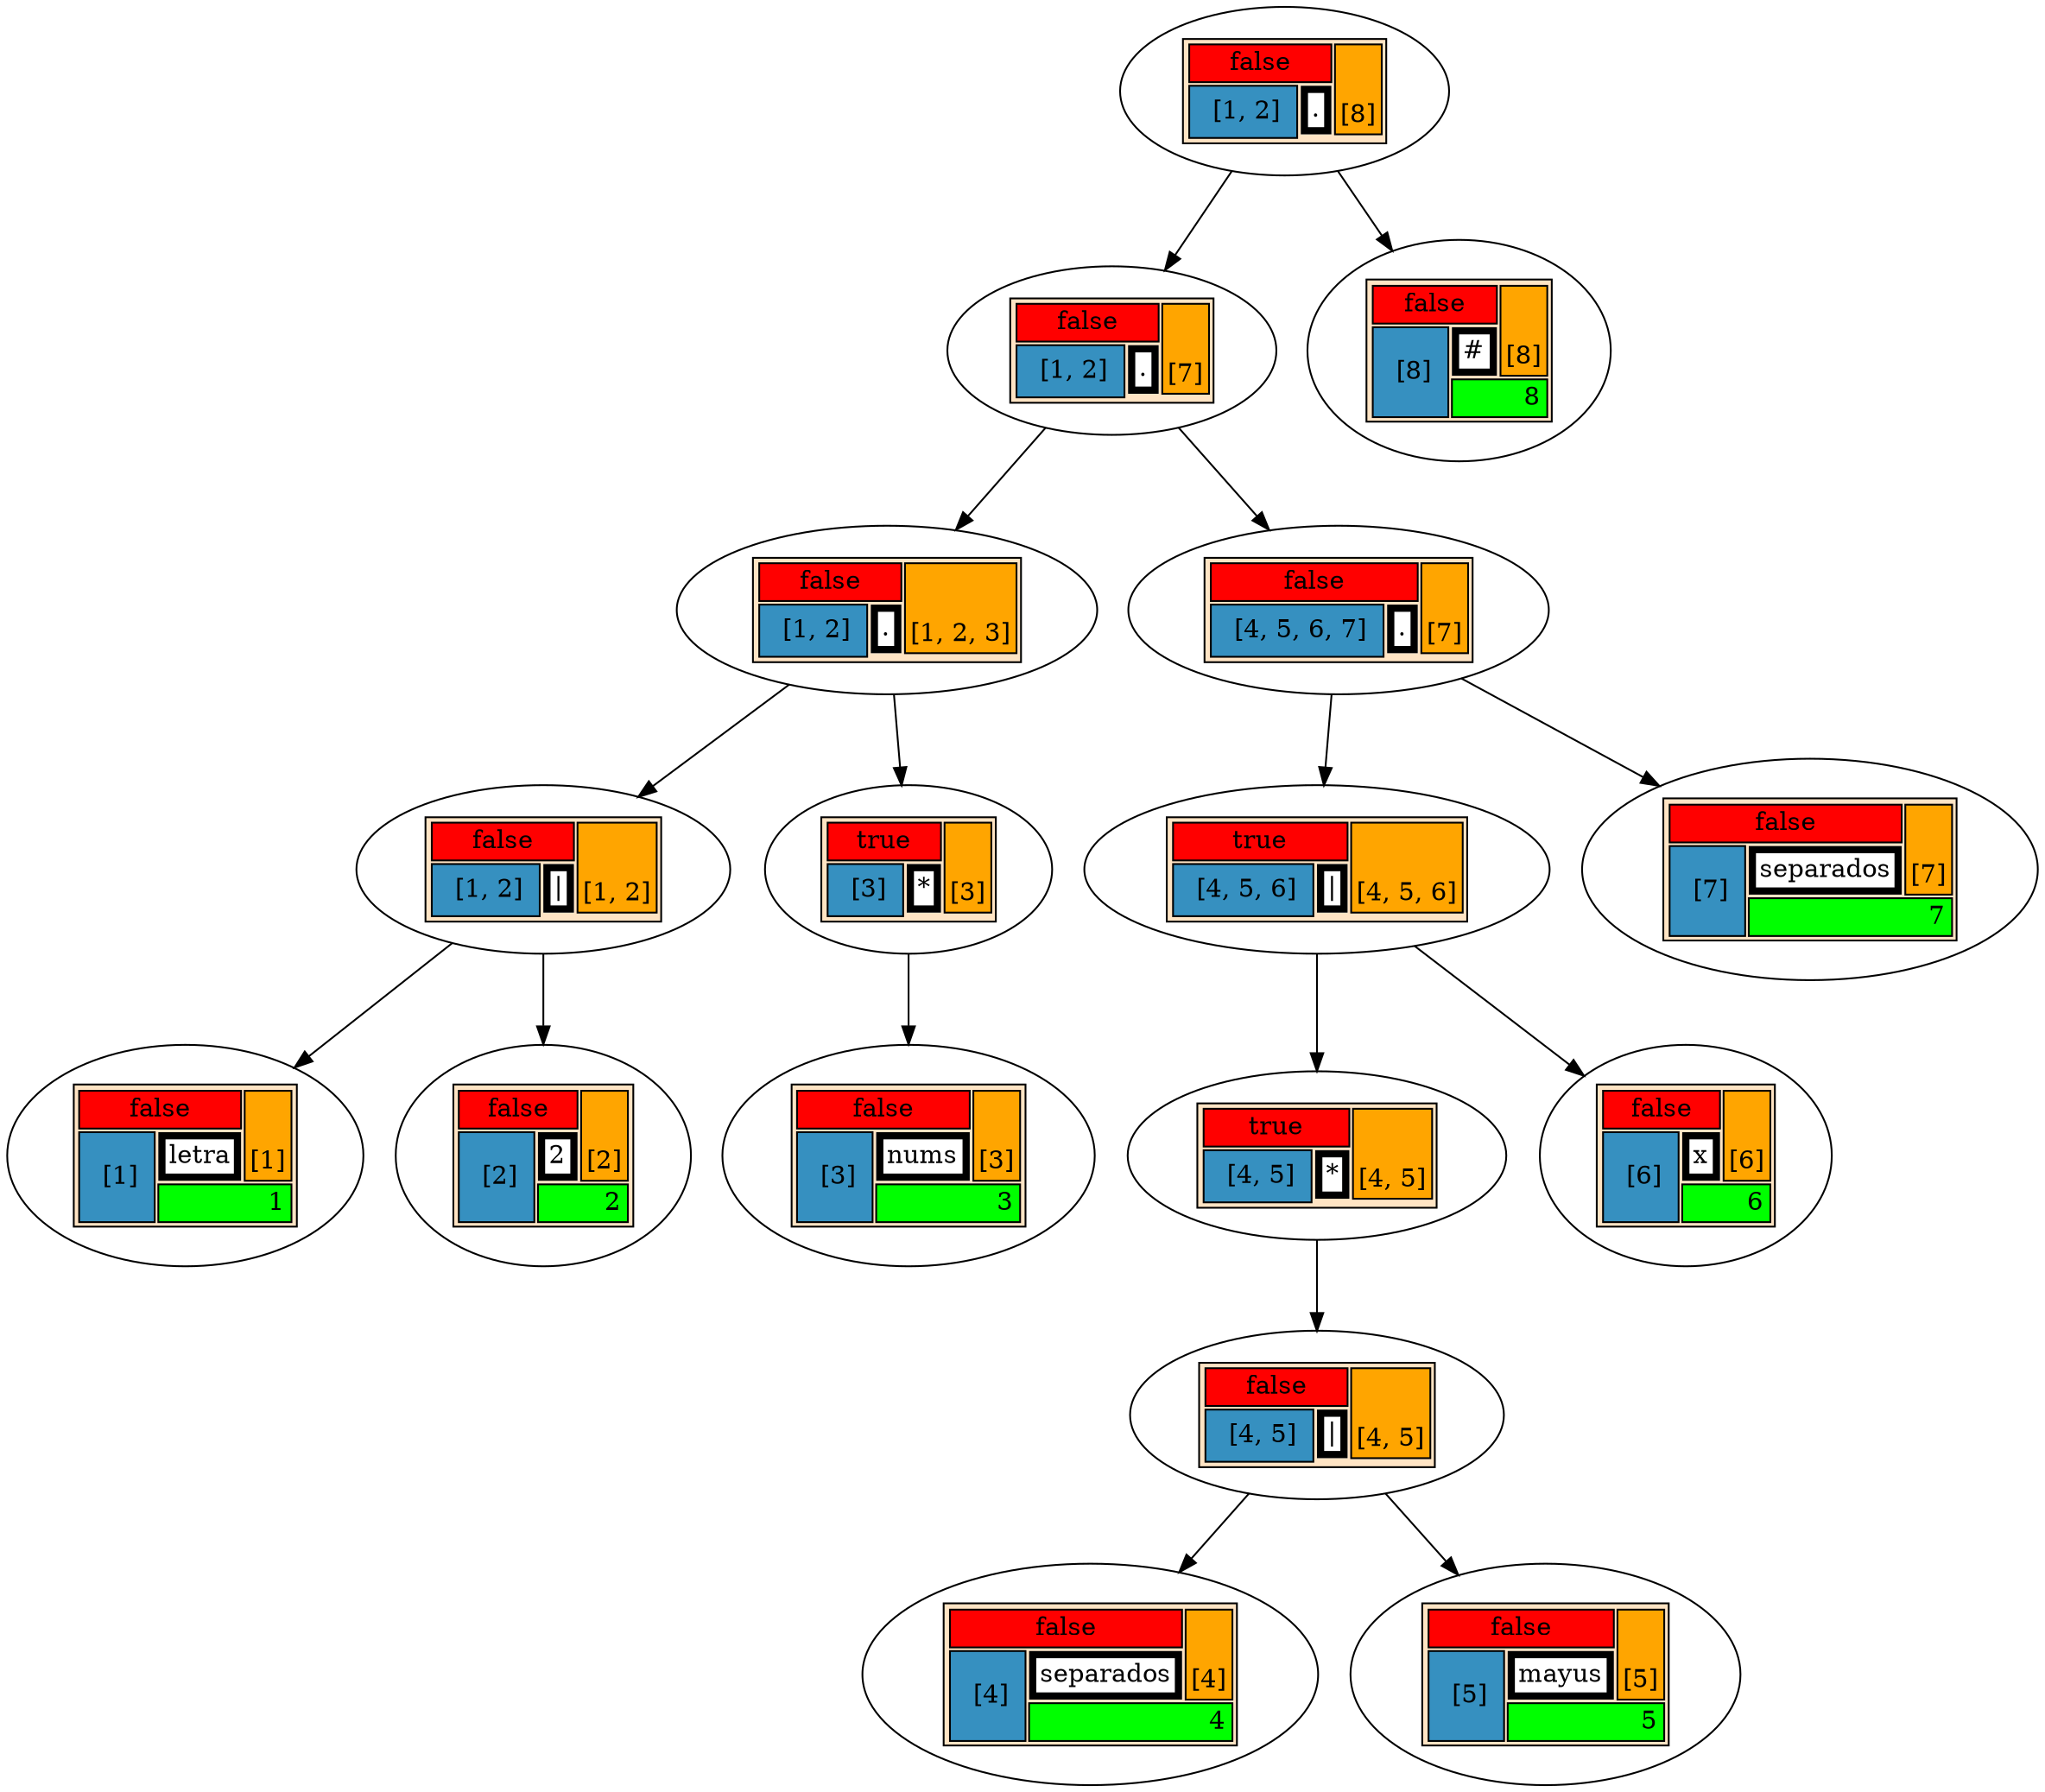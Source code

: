 digraph Arbol_Sintactico {

n1[
   label=<
<TABLE BGCOLOR="bisque">
<TR>
 <TD COLSPAN="3"  BGCOLOR="Red">false</TD>
 <TD ROWSPAN="2" BGCOLOR="Orange" 
  VALIGN="bottom" ALIGN="right">[8]</TD> 
 </TR>
  <TR>
   <TD COLSPAN="2" ROWSPAN="2"  BGCOLOR="#3690c0">
  [1, 2]
 </TD> 
  <TD BGCOLOR="white"  BORDER="4">.</TD> 
 </TR>
 </TABLE>> 
   ]
n2[
   label=<
<TABLE BGCOLOR="bisque">
<TR>
 <TD COLSPAN="3"  BGCOLOR="Red">false</TD>
 <TD ROWSPAN="2" BGCOLOR="Orange" 
  VALIGN="bottom" ALIGN="right">[7]</TD> 
 </TR>
  <TR>
   <TD COLSPAN="2" ROWSPAN="2"  BGCOLOR="#3690c0">
  [1, 2]
 </TD> 
  <TD BGCOLOR="white"  BORDER="4">.</TD> 
 </TR>
 </TABLE>> 
   ]
n1->n2
n3[
   label=<
<TABLE BGCOLOR="bisque">
<TR>
 <TD COLSPAN="3"  BGCOLOR="Red">false</TD>
 <TD ROWSPAN="2" BGCOLOR="Orange" 
  VALIGN="bottom" ALIGN="right">[1, 2, 3]</TD> 
 </TR>
  <TR>
   <TD COLSPAN="2" ROWSPAN="2"  BGCOLOR="#3690c0">
  [1, 2]
 </TD> 
  <TD BGCOLOR="white"  BORDER="4">.</TD> 
 </TR>
 </TABLE>> 
   ]
n2->n3
n4[
   label=<
<TABLE BGCOLOR="bisque">
<TR>
 <TD COLSPAN="3"  BGCOLOR="Red">false</TD>
 <TD ROWSPAN="2" BGCOLOR="Orange" 
  VALIGN="bottom" ALIGN="right">[1, 2]</TD> 
 </TR>
  <TR>
   <TD COLSPAN="2" ROWSPAN="2"  BGCOLOR="#3690c0">
  [1, 2]
 </TD> 
  <TD BGCOLOR="white"  BORDER="4">|</TD> 
 </TR>
 </TABLE>> 
   ]
n3->n4
n5[
   label=<
<TABLE BGCOLOR="bisque">
<TR>
 <TD COLSPAN="3"  BGCOLOR="Red">false</TD>
 <TD ROWSPAN="2" BGCOLOR="Orange" 
  VALIGN="bottom" ALIGN="right">[1]</TD> 
 </TR>
  <TR>
   <TD COLSPAN="2" ROWSPAN="2"  BGCOLOR="#3690c0">
  [1]
 </TD> 
  <TD BGCOLOR="white"  BORDER="4">letra</TD> 
 </TR>
 <TR>
  <TD COLSPAN="2" ALIGN="right" PORT="there"  BGCOLOR="Green">1</TD>
  </TR>
  </TABLE>> 
   ]
n4->n5
n6[
   label=<
<TABLE BGCOLOR="bisque">
<TR>
 <TD COLSPAN="3"  BGCOLOR="Red">false</TD>
 <TD ROWSPAN="2" BGCOLOR="Orange" 
  VALIGN="bottom" ALIGN="right">[2]</TD> 
 </TR>
  <TR>
   <TD COLSPAN="2" ROWSPAN="2"  BGCOLOR="#3690c0">
  [2]
 </TD> 
  <TD BGCOLOR="white"  BORDER="4">2</TD> 
 </TR>
 <TR>
  <TD COLSPAN="2" ALIGN="right" PORT="there"  BGCOLOR="Green">2</TD>
  </TR>
  </TABLE>> 
   ]
n4->n6
n7[
   label=<
<TABLE BGCOLOR="bisque">
<TR>
 <TD COLSPAN="3"  BGCOLOR="Red">true</TD>
 <TD ROWSPAN="2" BGCOLOR="Orange" 
  VALIGN="bottom" ALIGN="right">[3]</TD> 
 </TR>
  <TR>
   <TD COLSPAN="2" ROWSPAN="2"  BGCOLOR="#3690c0">
  [3]
 </TD> 
  <TD BGCOLOR="white"  BORDER="4">*</TD> 
 </TR>
 </TABLE>> 
   ]
n3->n7
n8[
   label=<
<TABLE BGCOLOR="bisque">
<TR>
 <TD COLSPAN="3"  BGCOLOR="Red">false</TD>
 <TD ROWSPAN="2" BGCOLOR="Orange" 
  VALIGN="bottom" ALIGN="right">[3]</TD> 
 </TR>
  <TR>
   <TD COLSPAN="2" ROWSPAN="2"  BGCOLOR="#3690c0">
  [3]
 </TD> 
  <TD BGCOLOR="white"  BORDER="4">nums</TD> 
 </TR>
 <TR>
  <TD COLSPAN="2" ALIGN="right" PORT="there"  BGCOLOR="Green">3</TD>
  </TR>
  </TABLE>> 
   ]
n7->n8
n9[
   label=<
<TABLE BGCOLOR="bisque">
<TR>
 <TD COLSPAN="3"  BGCOLOR="Red">false</TD>
 <TD ROWSPAN="2" BGCOLOR="Orange" 
  VALIGN="bottom" ALIGN="right">[7]</TD> 
 </TR>
  <TR>
   <TD COLSPAN="2" ROWSPAN="2"  BGCOLOR="#3690c0">
  [4, 5, 6, 7]
 </TD> 
  <TD BGCOLOR="white"  BORDER="4">.</TD> 
 </TR>
 </TABLE>> 
   ]
n2->n9
n10[
   label=<
<TABLE BGCOLOR="bisque">
<TR>
 <TD COLSPAN="3"  BGCOLOR="Red">true</TD>
 <TD ROWSPAN="2" BGCOLOR="Orange" 
  VALIGN="bottom" ALIGN="right">[4, 5, 6]</TD> 
 </TR>
  <TR>
   <TD COLSPAN="2" ROWSPAN="2"  BGCOLOR="#3690c0">
  [4, 5, 6]
 </TD> 
  <TD BGCOLOR="white"  BORDER="4">|</TD> 
 </TR>
 </TABLE>> 
   ]
n9->n10
n11[
   label=<
<TABLE BGCOLOR="bisque">
<TR>
 <TD COLSPAN="3"  BGCOLOR="Red">true</TD>
 <TD ROWSPAN="2" BGCOLOR="Orange" 
  VALIGN="bottom" ALIGN="right">[4, 5]</TD> 
 </TR>
  <TR>
   <TD COLSPAN="2" ROWSPAN="2"  BGCOLOR="#3690c0">
  [4, 5]
 </TD> 
  <TD BGCOLOR="white"  BORDER="4">*</TD> 
 </TR>
 </TABLE>> 
   ]
n10->n11
n12[
   label=<
<TABLE BGCOLOR="bisque">
<TR>
 <TD COLSPAN="3"  BGCOLOR="Red">false</TD>
 <TD ROWSPAN="2" BGCOLOR="Orange" 
  VALIGN="bottom" ALIGN="right">[4, 5]</TD> 
 </TR>
  <TR>
   <TD COLSPAN="2" ROWSPAN="2"  BGCOLOR="#3690c0">
  [4, 5]
 </TD> 
  <TD BGCOLOR="white"  BORDER="4">|</TD> 
 </TR>
 </TABLE>> 
   ]
n11->n12
n13[
   label=<
<TABLE BGCOLOR="bisque">
<TR>
 <TD COLSPAN="3"  BGCOLOR="Red">false</TD>
 <TD ROWSPAN="2" BGCOLOR="Orange" 
  VALIGN="bottom" ALIGN="right">[4]</TD> 
 </TR>
  <TR>
   <TD COLSPAN="2" ROWSPAN="2"  BGCOLOR="#3690c0">
  [4]
 </TD> 
  <TD BGCOLOR="white"  BORDER="4">separados</TD> 
 </TR>
 <TR>
  <TD COLSPAN="2" ALIGN="right" PORT="there"  BGCOLOR="Green">4</TD>
  </TR>
  </TABLE>> 
   ]
n12->n13
n14[
   label=<
<TABLE BGCOLOR="bisque">
<TR>
 <TD COLSPAN="3"  BGCOLOR="Red">false</TD>
 <TD ROWSPAN="2" BGCOLOR="Orange" 
  VALIGN="bottom" ALIGN="right">[5]</TD> 
 </TR>
  <TR>
   <TD COLSPAN="2" ROWSPAN="2"  BGCOLOR="#3690c0">
  [5]
 </TD> 
  <TD BGCOLOR="white"  BORDER="4">mayus</TD> 
 </TR>
 <TR>
  <TD COLSPAN="2" ALIGN="right" PORT="there"  BGCOLOR="Green">5</TD>
  </TR>
  </TABLE>> 
   ]
n12->n14
n15[
   label=<
<TABLE BGCOLOR="bisque">
<TR>
 <TD COLSPAN="3"  BGCOLOR="Red">false</TD>
 <TD ROWSPAN="2" BGCOLOR="Orange" 
  VALIGN="bottom" ALIGN="right">[6]</TD> 
 </TR>
  <TR>
   <TD COLSPAN="2" ROWSPAN="2"  BGCOLOR="#3690c0">
  [6]
 </TD> 
  <TD BGCOLOR="white"  BORDER="4">x</TD> 
 </TR>
 <TR>
  <TD COLSPAN="2" ALIGN="right" PORT="there"  BGCOLOR="Green">6</TD>
  </TR>
  </TABLE>> 
   ]
n10->n15
n16[
   label=<
<TABLE BGCOLOR="bisque">
<TR>
 <TD COLSPAN="3"  BGCOLOR="Red">false</TD>
 <TD ROWSPAN="2" BGCOLOR="Orange" 
  VALIGN="bottom" ALIGN="right">[7]</TD> 
 </TR>
  <TR>
   <TD COLSPAN="2" ROWSPAN="2"  BGCOLOR="#3690c0">
  [7]
 </TD> 
  <TD BGCOLOR="white"  BORDER="4">separados</TD> 
 </TR>
 <TR>
  <TD COLSPAN="2" ALIGN="right" PORT="there"  BGCOLOR="Green">7</TD>
  </TR>
  </TABLE>> 
   ]
n9->n16
n17[
   label=<
<TABLE BGCOLOR="bisque">
<TR>
 <TD COLSPAN="3"  BGCOLOR="Red">false</TD>
 <TD ROWSPAN="2" BGCOLOR="Orange" 
  VALIGN="bottom" ALIGN="right">[8]</TD> 
 </TR>
  <TR>
   <TD COLSPAN="2" ROWSPAN="2"  BGCOLOR="#3690c0">
  [8]
 </TD> 
  <TD BGCOLOR="white"  BORDER="4">#</TD> 
 </TR>
 <TR>
  <TD COLSPAN="2" ALIGN="right" PORT="there"  BGCOLOR="Green">8</TD>
  </TR>
  </TABLE>> 
   ]
n1->n17


}
